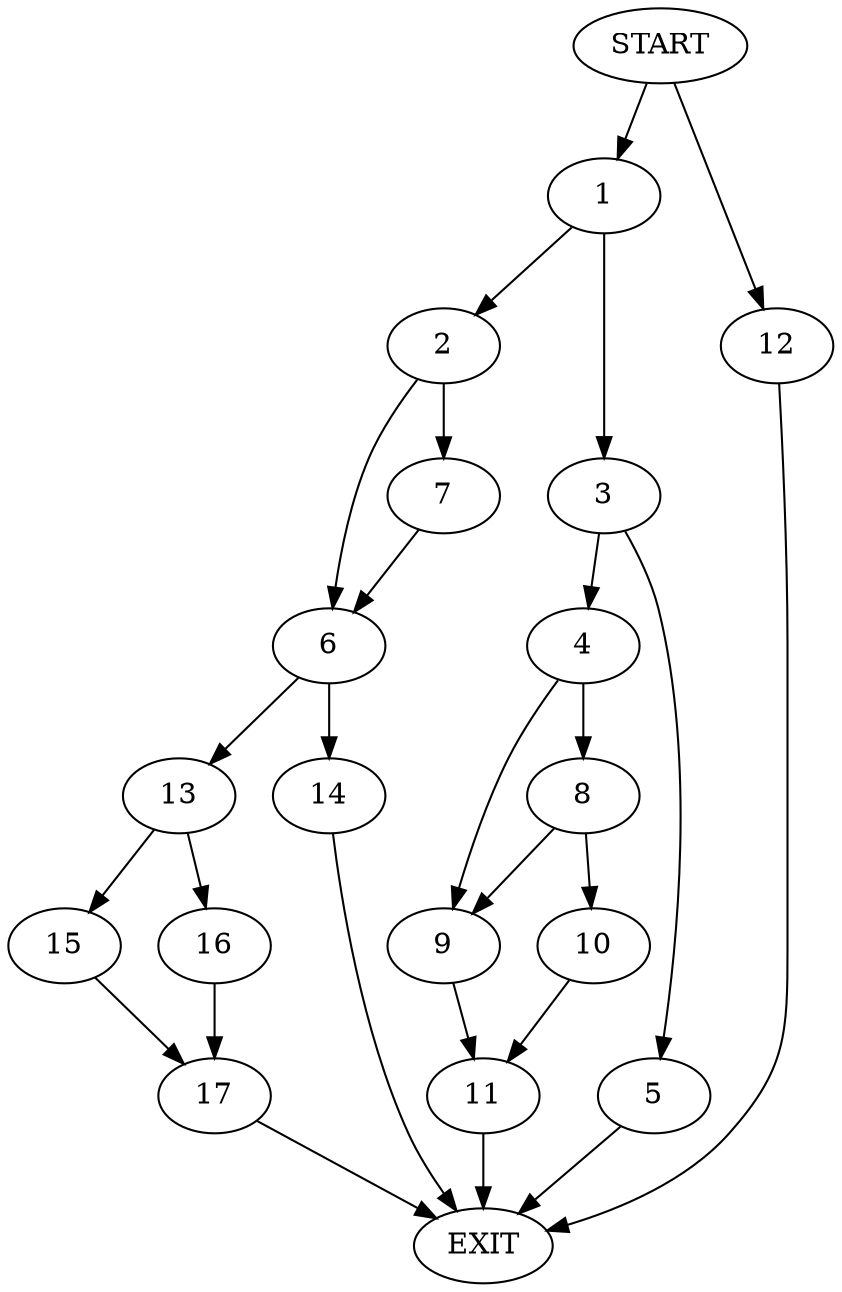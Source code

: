digraph {
0 [label="START"]
18 [label="EXIT"]
0 -> 1
1 -> 2
1 -> 3
3 -> 4
3 -> 5
2 -> 6
2 -> 7
5 -> 18
4 -> 8
4 -> 9
8 -> 10
8 -> 9
9 -> 11
10 -> 11
11 -> 18
0 -> 12
12 -> 18
7 -> 6
6 -> 13
6 -> 14
13 -> 15
13 -> 16
14 -> 18
16 -> 17
15 -> 17
17 -> 18
}
